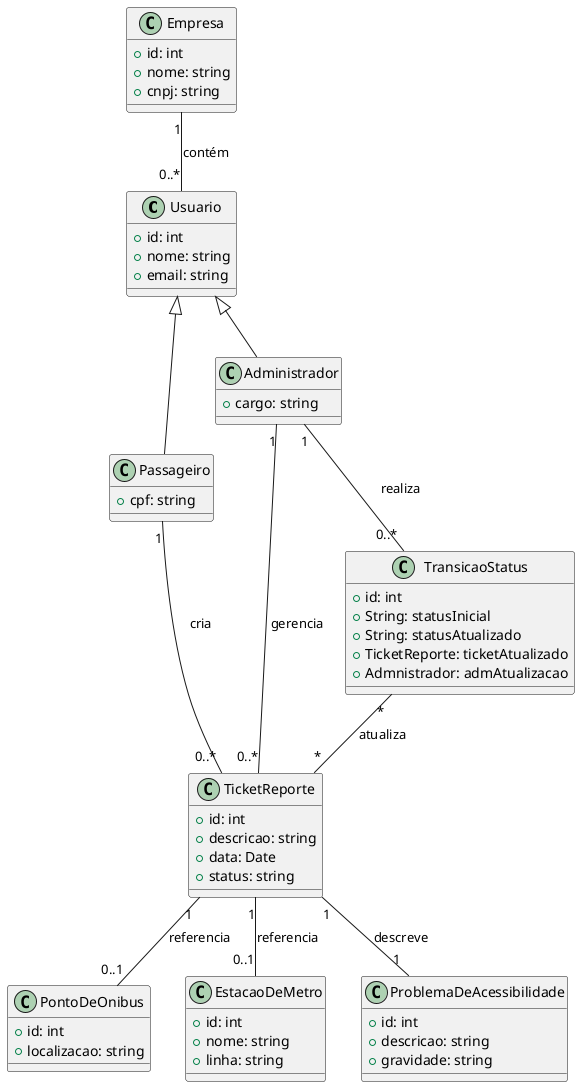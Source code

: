 @startuml
class Usuario {
  +id: int
  +nome: string
  +email: string
}

class Passageiro {
  +cpf: string
}

class Administrador {
  +cargo: string
}

class Empresa {
  +id: int
  +nome: string
  +cnpj: string
}

class TicketReporte {
  +id: int
  +descricao: string
  +data: Date
  +status: string
}

class PontoDeOnibus {
  +id: int
  +localizacao: string
}

class EstacaoDeMetro {
  +id: int
  +nome: string
  +linha: string
}

class ProblemaDeAcessibilidade {
  +id: int
  +descricao: string
  +gravidade: string
}

class TransicaoStatus {
   +id: int
   +String: statusInicial
   +String: statusAtualizado
   +TicketReporte: ticketAtualizado
   +Admnistrador: admAtualizacao
}

Usuario <|-- Passageiro
Usuario <|-- Administrador
Empresa "1" -- "0..*" Usuario : contém
Passageiro "1" -- "0..*" TicketReporte : cria
Administrador "1" -- "0..*" TicketReporte : gerencia
Administrador "1" -- "0..*" TransicaoStatus : realiza
TransicaoStatus "*" -- "*" TicketReporte : atualiza 
TicketReporte "1" -- "1" ProblemaDeAcessibilidade : descreve
TicketReporte "1" -- "0..1" PontoDeOnibus : referencia
TicketReporte "1" -- "0..1" EstacaoDeMetro : referencia
@enduml